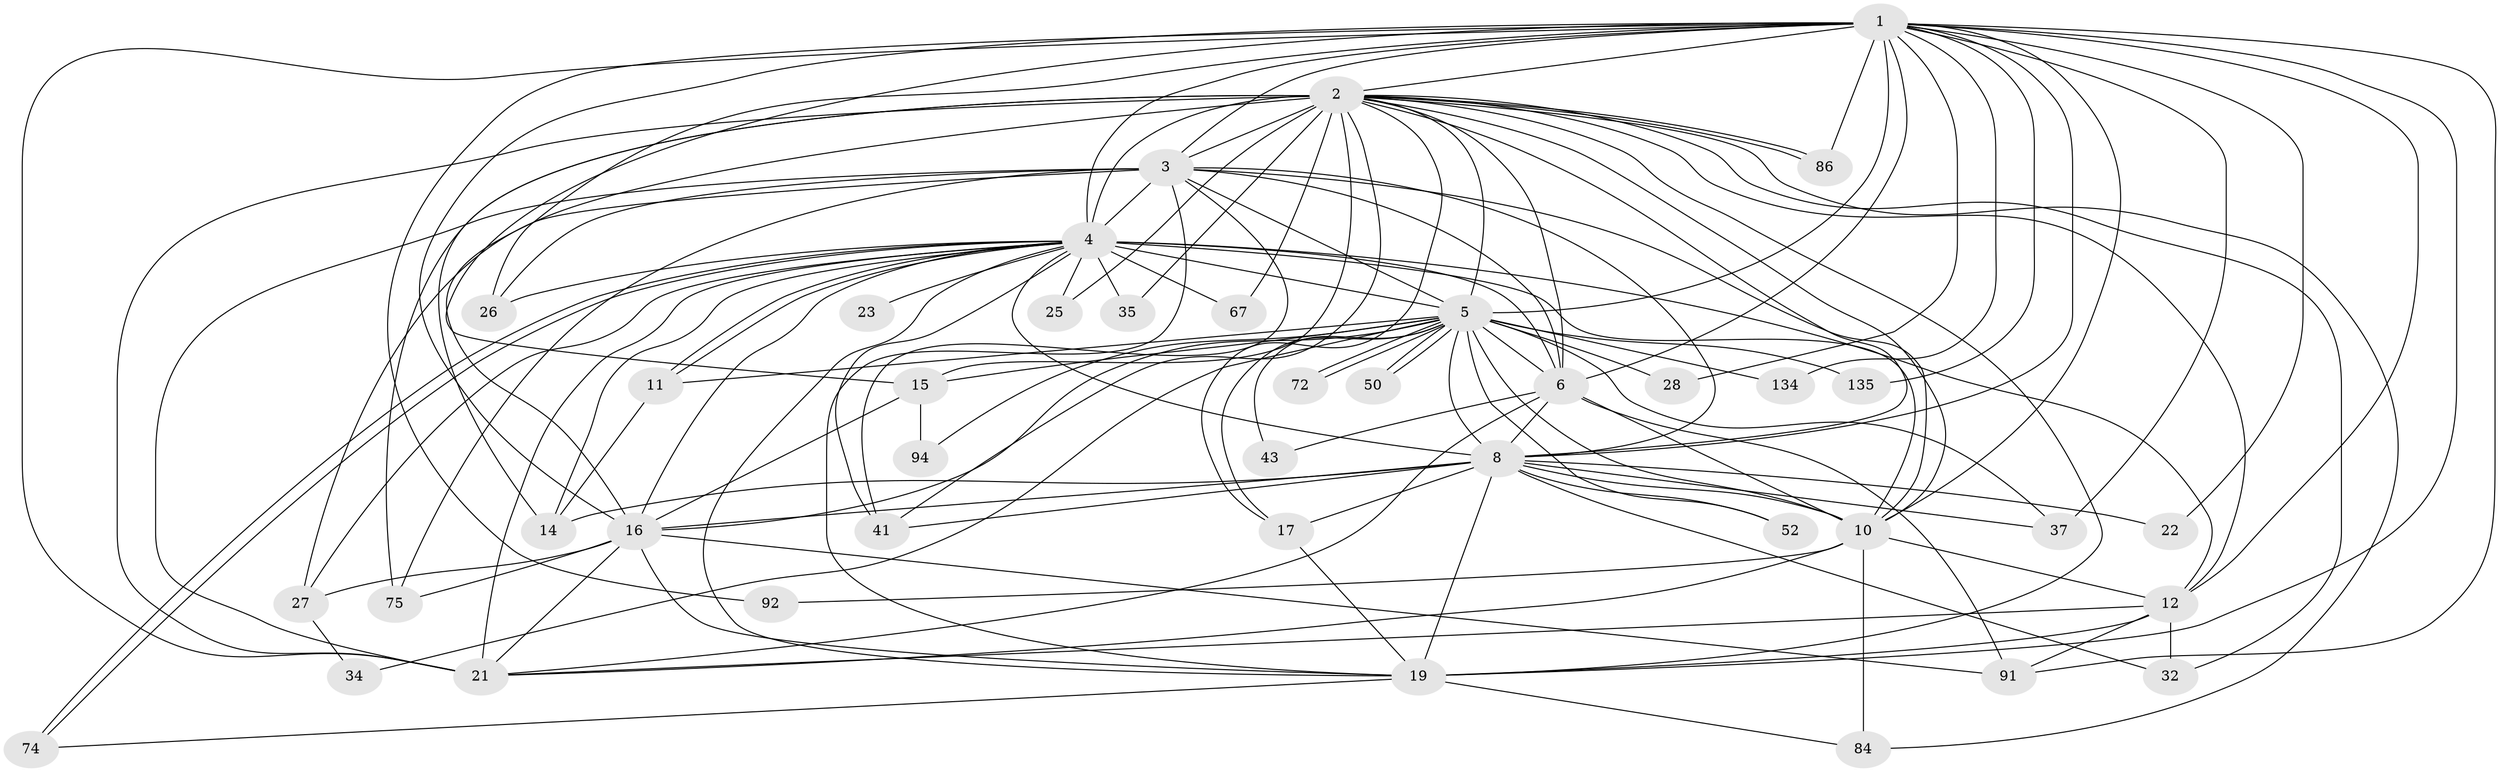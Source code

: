 // original degree distribution, {32: 0.007194244604316547, 25: 0.007194244604316547, 24: 0.007194244604316547, 27: 0.007194244604316547, 34: 0.007194244604316547, 16: 0.007194244604316547, 30: 0.007194244604316547, 19: 0.007194244604316547, 18: 0.007194244604316547, 17: 0.007194244604316547, 4: 0.050359712230215826, 8: 0.007194244604316547, 6: 0.03597122302158273, 12: 0.007194244604316547, 7: 0.02877697841726619, 3: 0.19424460431654678, 2: 0.5827338129496403, 5: 0.02158273381294964}
// Generated by graph-tools (version 1.1) at 2025/17/03/04/25 18:17:39]
// undirected, 41 vertices, 128 edges
graph export_dot {
graph [start="1"]
  node [color=gray90,style=filled];
  1 [super="+39+53+38+87"];
  2 [super="+7+82+76"];
  3 [super="+64+97+49+73+120"];
  4 [super="+44+9+111+45"];
  5 [super="+48"];
  6;
  8 [super="+51+122+18"];
  10;
  11 [super="+54"];
  12;
  14 [super="+126"];
  15 [super="+47+29"];
  16 [super="+40+36+24"];
  17 [super="+57"];
  19 [super="+20+63"];
  21 [super="+116+110+99+58"];
  22;
  23;
  25;
  26 [super="+130"];
  27 [super="+33"];
  28;
  32 [super="+132"];
  34;
  35;
  37 [super="+121"];
  41 [super="+46+128+60"];
  43;
  50;
  52;
  67;
  72;
  74;
  75 [super="+139"];
  84;
  86 [super="+113"];
  91 [super="+107"];
  92;
  94 [super="+112"];
  134;
  135;
  1 -- 2 [weight=8];
  1 -- 3 [weight=3];
  1 -- 4 [weight=4];
  1 -- 5 [weight=6];
  1 -- 6 [weight=2];
  1 -- 8 [weight=4];
  1 -- 10;
  1 -- 12;
  1 -- 22;
  1 -- 28;
  1 -- 37;
  1 -- 91;
  1 -- 92;
  1 -- 134;
  1 -- 135;
  1 -- 86;
  1 -- 15;
  1 -- 21;
  1 -- 26;
  1 -- 16;
  1 -- 19 [weight=2];
  2 -- 3 [weight=4];
  2 -- 4 [weight=9];
  2 -- 5 [weight=2];
  2 -- 6 [weight=2];
  2 -- 8 [weight=2];
  2 -- 10 [weight=4];
  2 -- 15 [weight=2];
  2 -- 21 [weight=2];
  2 -- 32;
  2 -- 67;
  2 -- 75;
  2 -- 84;
  2 -- 86;
  2 -- 86;
  2 -- 12;
  2 -- 14;
  2 -- 16 [weight=6];
  2 -- 17;
  2 -- 25;
  2 -- 35;
  2 -- 41;
  2 -- 19;
  3 -- 4 [weight=6];
  3 -- 5 [weight=3];
  3 -- 6 [weight=2];
  3 -- 8;
  3 -- 10 [weight=2];
  3 -- 19 [weight=3];
  3 -- 26 [weight=3];
  3 -- 41;
  3 -- 75;
  3 -- 27;
  3 -- 21;
  4 -- 5 [weight=2];
  4 -- 6 [weight=2];
  4 -- 8 [weight=2];
  4 -- 10 [weight=2];
  4 -- 11;
  4 -- 11;
  4 -- 23 [weight=2];
  4 -- 25;
  4 -- 27;
  4 -- 35;
  4 -- 74;
  4 -- 74;
  4 -- 41 [weight=2];
  4 -- 19;
  4 -- 67;
  4 -- 16;
  4 -- 26;
  4 -- 21;
  4 -- 14;
  4 -- 12;
  5 -- 6;
  5 -- 8;
  5 -- 10;
  5 -- 15 [weight=2];
  5 -- 16 [weight=2];
  5 -- 17;
  5 -- 28;
  5 -- 34;
  5 -- 37;
  5 -- 43;
  5 -- 50;
  5 -- 50;
  5 -- 52;
  5 -- 72;
  5 -- 72;
  5 -- 94 [weight=2];
  5 -- 134;
  5 -- 135;
  5 -- 11 [weight=2];
  6 -- 8 [weight=3];
  6 -- 10;
  6 -- 43;
  6 -- 21;
  6 -- 91;
  8 -- 10 [weight=2];
  8 -- 22;
  8 -- 52;
  8 -- 41;
  8 -- 37;
  8 -- 14;
  8 -- 17 [weight=2];
  8 -- 16 [weight=2];
  8 -- 32;
  8 -- 19;
  10 -- 12;
  10 -- 21;
  10 -- 84;
  10 -- 92;
  11 -- 14;
  12 -- 32;
  12 -- 91;
  12 -- 19;
  12 -- 21;
  15 -- 16;
  15 -- 94;
  16 -- 27;
  16 -- 91;
  16 -- 21;
  16 -- 75;
  16 -- 19;
  17 -- 19 [weight=2];
  19 -- 84;
  19 -- 74;
  27 -- 34;
}
